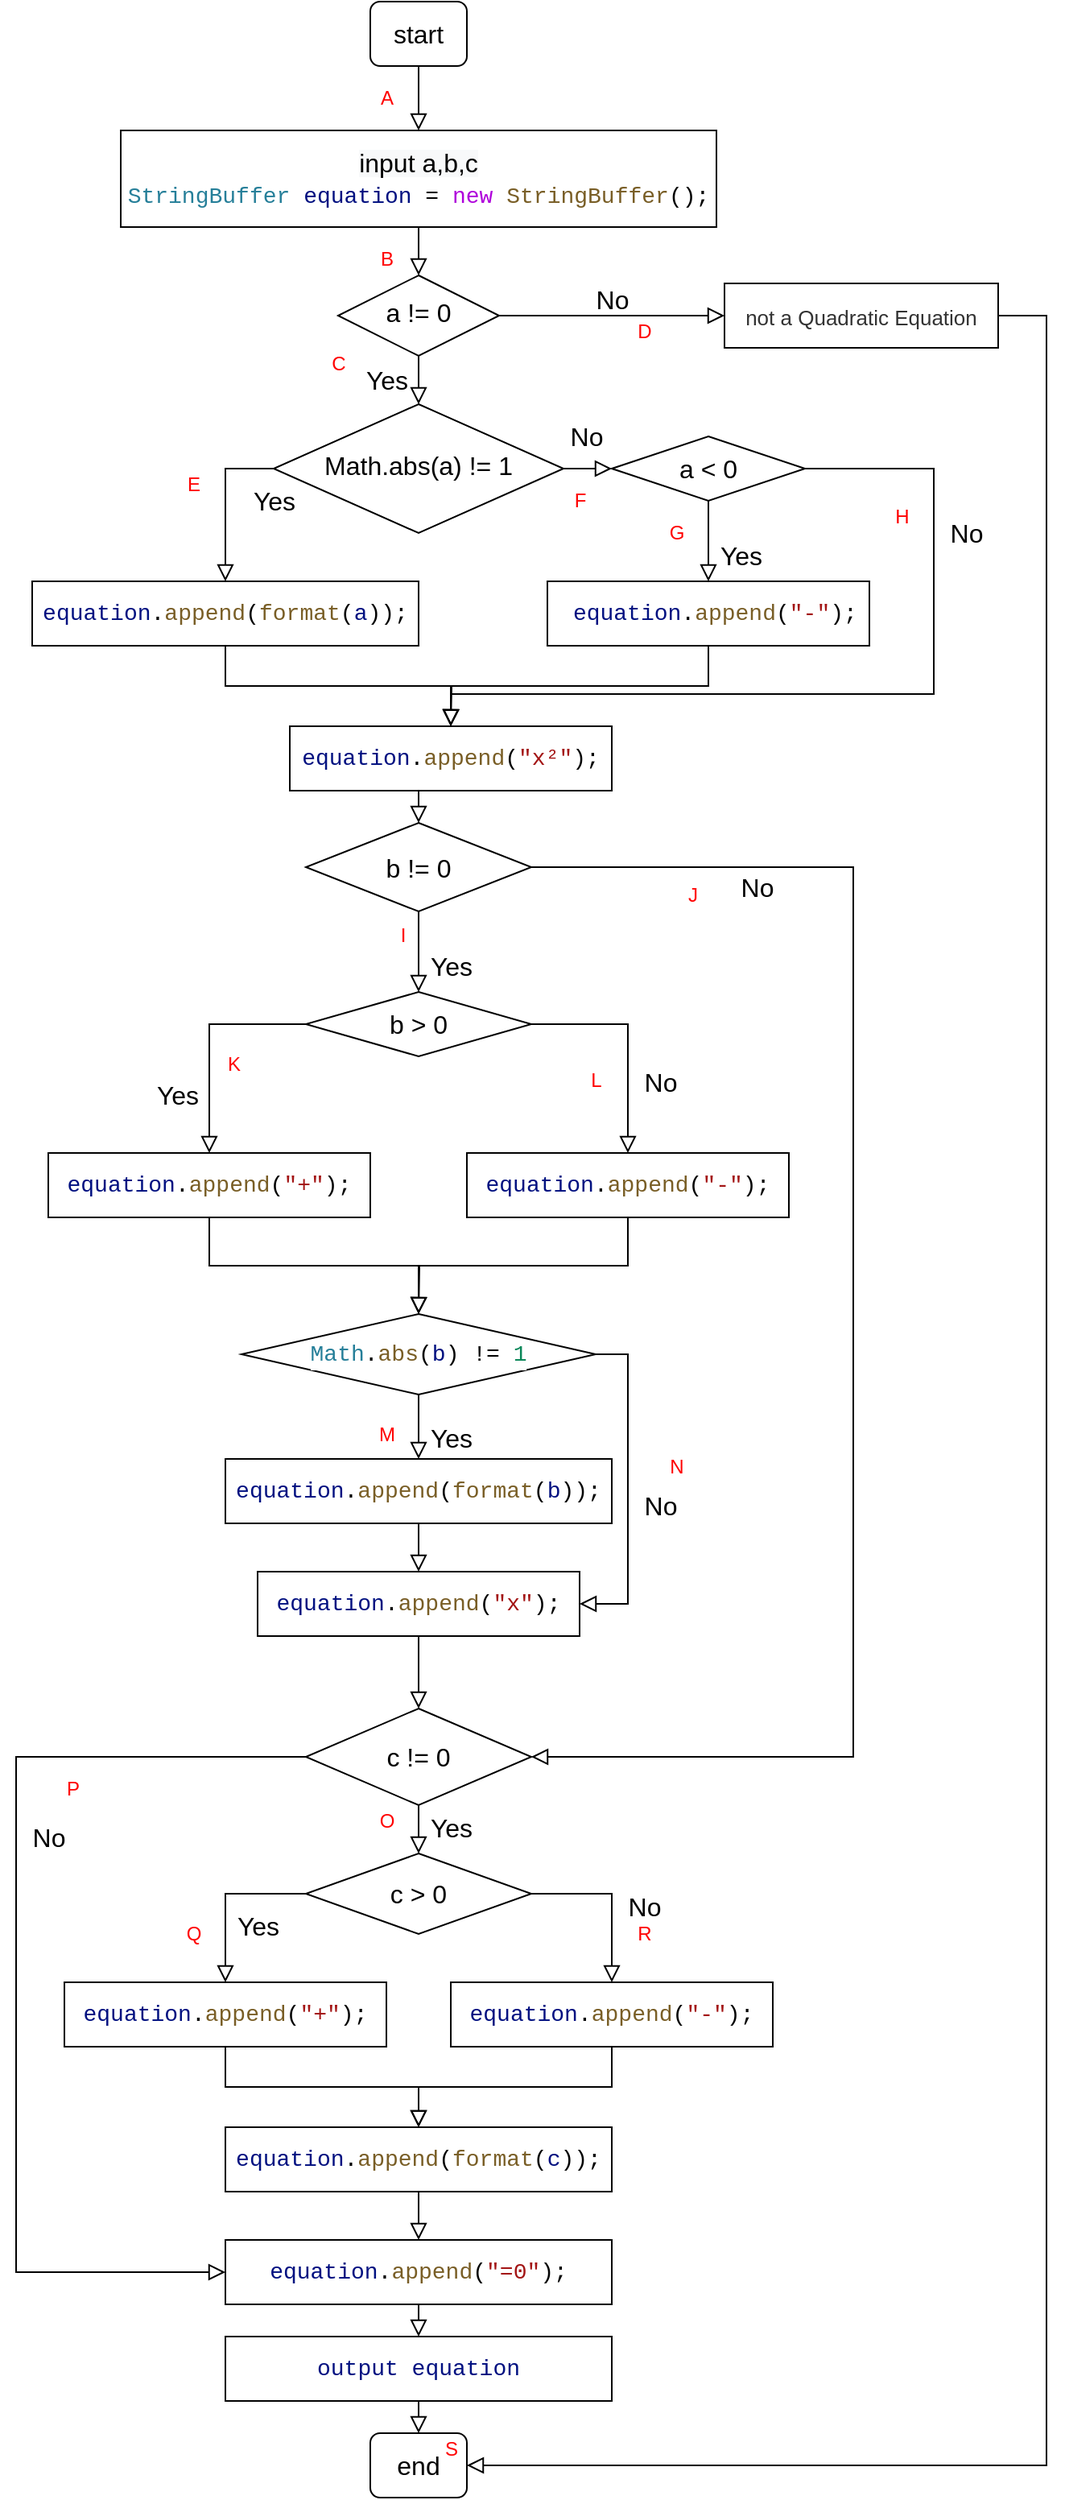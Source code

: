 <mxfile version="14.6.11" type="github">
  <diagram id="C5RBs43oDa-KdzZeNtuy" name="Page-1">
    <mxGraphModel dx="1460" dy="623" grid="1" gridSize="10" guides="1" tooltips="1" connect="1" arrows="1" fold="1" page="1" pageScale="1" pageWidth="827" pageHeight="1169" math="0" shadow="0">
      <root>
        <mxCell id="WIyWlLk6GJQsqaUBKTNV-0" />
        <mxCell id="WIyWlLk6GJQsqaUBKTNV-1" parent="WIyWlLk6GJQsqaUBKTNV-0" />
        <mxCell id="WIyWlLk6GJQsqaUBKTNV-3" value="start" style="rounded=1;whiteSpace=wrap;html=1;fontSize=16;glass=0;strokeWidth=1;shadow=0;" parent="WIyWlLk6GJQsqaUBKTNV-1" vertex="1">
          <mxGeometry x="340" y="120" width="60" height="40" as="geometry" />
        </mxCell>
        <mxCell id="WIyWlLk6GJQsqaUBKTNV-4" value="Yes" style="rounded=0;html=1;jettySize=auto;orthogonalLoop=1;fontSize=16;endArrow=block;endFill=0;endSize=8;strokeWidth=1;shadow=0;labelBackgroundColor=none;edgeStyle=orthogonalEdgeStyle;" parent="WIyWlLk6GJQsqaUBKTNV-1" source="WIyWlLk6GJQsqaUBKTNV-6" target="WIyWlLk6GJQsqaUBKTNV-10" edge="1">
          <mxGeometry y="20" relative="1" as="geometry">
            <mxPoint as="offset" />
          </mxGeometry>
        </mxCell>
        <mxCell id="WIyWlLk6GJQsqaUBKTNV-5" value="No" style="edgeStyle=orthogonalEdgeStyle;rounded=0;html=1;jettySize=auto;orthogonalLoop=1;fontSize=16;endArrow=block;endFill=0;endSize=8;strokeWidth=1;shadow=0;labelBackgroundColor=none;" parent="WIyWlLk6GJQsqaUBKTNV-1" source="WIyWlLk6GJQsqaUBKTNV-6" target="WIyWlLk6GJQsqaUBKTNV-7" edge="1">
          <mxGeometry y="10" relative="1" as="geometry">
            <mxPoint as="offset" />
          </mxGeometry>
        </mxCell>
        <mxCell id="WIyWlLk6GJQsqaUBKTNV-6" value="a != 0" style="rhombus;whiteSpace=wrap;html=1;shadow=0;fontFamily=Helvetica;fontSize=16;align=center;strokeWidth=1;spacing=6;spacingTop=-4;" parent="WIyWlLk6GJQsqaUBKTNV-1" vertex="1">
          <mxGeometry x="320" y="290" width="100" height="50" as="geometry" />
        </mxCell>
        <mxCell id="WIyWlLk6GJQsqaUBKTNV-7" value="&lt;span style=&quot;color: rgb(51 , 51 , 51) ; font-family: &amp;#34;arial&amp;#34; , sans-serif ; font-size: 13px ; background-color: rgb(255 , 255 , 255)&quot;&gt;not a Quadratic Equation&lt;/span&gt;" style="rounded=0;whiteSpace=wrap;html=1;fontSize=16;glass=0;strokeWidth=1;shadow=0;" parent="WIyWlLk6GJQsqaUBKTNV-1" vertex="1">
          <mxGeometry x="560" y="295" width="170" height="40" as="geometry" />
        </mxCell>
        <mxCell id="WIyWlLk6GJQsqaUBKTNV-8" value="No" style="rounded=0;html=1;jettySize=auto;orthogonalLoop=1;fontSize=16;endArrow=block;endFill=0;endSize=8;strokeWidth=1;shadow=0;labelBackgroundColor=none;edgeStyle=orthogonalEdgeStyle;" parent="WIyWlLk6GJQsqaUBKTNV-1" source="WIyWlLk6GJQsqaUBKTNV-10" target="vbxx1KznmS1wmp12UJdr-1" edge="1">
          <mxGeometry x="0.333" y="20" relative="1" as="geometry">
            <mxPoint as="offset" />
          </mxGeometry>
        </mxCell>
        <mxCell id="WIyWlLk6GJQsqaUBKTNV-9" value="Yes&lt;br&gt;" style="edgeStyle=orthogonalEdgeStyle;rounded=0;html=1;jettySize=auto;orthogonalLoop=1;fontSize=16;endArrow=block;endFill=0;endSize=8;strokeWidth=1;shadow=0;labelBackgroundColor=none;exitX=0;exitY=0.5;exitDx=0;exitDy=0;" parent="WIyWlLk6GJQsqaUBKTNV-1" source="WIyWlLk6GJQsqaUBKTNV-10" target="WIyWlLk6GJQsqaUBKTNV-12" edge="1">
          <mxGeometry y="30" relative="1" as="geometry">
            <mxPoint as="offset" />
          </mxGeometry>
        </mxCell>
        <mxCell id="WIyWlLk6GJQsqaUBKTNV-10" value="Math.abs(a) != 1" style="rhombus;whiteSpace=wrap;html=1;shadow=0;fontFamily=Helvetica;fontSize=16;align=center;strokeWidth=1;spacing=6;spacingTop=-4;" parent="WIyWlLk6GJQsqaUBKTNV-1" vertex="1">
          <mxGeometry x="280" y="370" width="180" height="80" as="geometry" />
        </mxCell>
        <mxCell id="WIyWlLk6GJQsqaUBKTNV-11" value="&lt;div style=&quot;background-color: rgb(255 , 255 , 255) ; font-family: &amp;#34;consolas&amp;#34; , &amp;#34;courier new&amp;#34; , monospace ; font-size: 14px ; line-height: 19px&quot;&gt;&amp;nbsp;&lt;span style=&quot;color: #001080&quot;&gt;equation&lt;/span&gt;.&lt;span style=&quot;color: #795e26&quot;&gt;append&lt;/span&gt;(&lt;span style=&quot;color: #a31515&quot;&gt;&quot;-&quot;&lt;/span&gt;);&lt;/div&gt;" style="rounded=0;whiteSpace=wrap;html=1;fontSize=16;glass=0;strokeWidth=1;shadow=0;" parent="WIyWlLk6GJQsqaUBKTNV-1" vertex="1">
          <mxGeometry x="450" y="480" width="200" height="40" as="geometry" />
        </mxCell>
        <mxCell id="WIyWlLk6GJQsqaUBKTNV-12" value="&lt;div style=&quot;background-color: rgb(255 , 255 , 255) ; font-family: &amp;#34;consolas&amp;#34; , &amp;#34;courier new&amp;#34; , monospace ; font-size: 14px ; line-height: 19px&quot;&gt;&lt;p&gt;&lt;span style=&quot;color: #001080&quot;&gt;equation&lt;/span&gt;.&lt;span style=&quot;color: #795e26&quot;&gt;append&lt;/span&gt;(&lt;span style=&quot;color: #795e26&quot;&gt;format&lt;/span&gt;(&lt;span style=&quot;color: #001080&quot;&gt;a&lt;/span&gt;));&lt;br&gt;&lt;/p&gt;&lt;/div&gt;" style="rounded=0;whiteSpace=wrap;html=1;fontSize=16;glass=0;strokeWidth=1;shadow=0;" parent="WIyWlLk6GJQsqaUBKTNV-1" vertex="1">
          <mxGeometry x="130" y="480" width="240" height="40" as="geometry" />
        </mxCell>
        <mxCell id="vbxx1KznmS1wmp12UJdr-1" value="a &amp;lt; 0" style="rhombus;whiteSpace=wrap;html=1;fontSize=16;" parent="WIyWlLk6GJQsqaUBKTNV-1" vertex="1">
          <mxGeometry x="490" y="390" width="120" height="40" as="geometry" />
        </mxCell>
        <mxCell id="vbxx1KznmS1wmp12UJdr-2" value="b != 0" style="rhombus;whiteSpace=wrap;html=1;fontSize=16;" parent="WIyWlLk6GJQsqaUBKTNV-1" vertex="1">
          <mxGeometry x="300" y="630" width="140" height="55" as="geometry" />
        </mxCell>
        <mxCell id="vbxx1KznmS1wmp12UJdr-6" value="&lt;div style=&quot;background-color: rgb(255 , 255 , 255) ; font-family: &amp;#34;consolas&amp;#34; , &amp;#34;courier new&amp;#34; , monospace ; font-size: 14px ; line-height: 19px&quot;&gt;&lt;span style=&quot;color: #001080&quot;&gt;equation&lt;/span&gt;.&lt;span style=&quot;color: #795e26&quot;&gt;append&lt;/span&gt;(&lt;span style=&quot;color: #a31515&quot;&gt;&quot;x²&quot;&lt;/span&gt;);&lt;/div&gt;" style="rounded=0;whiteSpace=wrap;html=1;fontSize=16;glass=0;strokeWidth=1;shadow=0;" parent="WIyWlLk6GJQsqaUBKTNV-1" vertex="1">
          <mxGeometry x="290" y="570" width="200" height="40" as="geometry" />
        </mxCell>
        <mxCell id="vbxx1KznmS1wmp12UJdr-13" value="b &amp;gt; 0" style="rhombus;whiteSpace=wrap;html=1;fontSize=16;" parent="WIyWlLk6GJQsqaUBKTNV-1" vertex="1">
          <mxGeometry x="300" y="735" width="140" height="40" as="geometry" />
        </mxCell>
        <mxCell id="vbxx1KznmS1wmp12UJdr-14" value="c&amp;nbsp;!= 0" style="rhombus;whiteSpace=wrap;html=1;fontSize=16;" parent="WIyWlLk6GJQsqaUBKTNV-1" vertex="1">
          <mxGeometry x="300" y="1180" width="140" height="60" as="geometry" />
        </mxCell>
        <mxCell id="vbxx1KznmS1wmp12UJdr-16" value="No" style="rounded=0;html=1;jettySize=auto;orthogonalLoop=1;fontSize=16;endArrow=block;endFill=0;endSize=8;strokeWidth=1;shadow=0;labelBackgroundColor=none;edgeStyle=orthogonalEdgeStyle;exitX=1;exitY=0.5;exitDx=0;exitDy=0;" parent="WIyWlLk6GJQsqaUBKTNV-1" source="vbxx1KznmS1wmp12UJdr-1" edge="1">
          <mxGeometry x="-0.556" y="20" relative="1" as="geometry">
            <mxPoint as="offset" />
            <mxPoint x="540" y="560" as="sourcePoint" />
            <mxPoint x="390" y="570" as="targetPoint" />
            <Array as="points">
              <mxPoint x="690" y="410" />
              <mxPoint x="690" y="550" />
              <mxPoint x="390" y="550" />
            </Array>
          </mxGeometry>
        </mxCell>
        <mxCell id="vbxx1KznmS1wmp12UJdr-17" value="Yes" style="rounded=0;html=1;jettySize=auto;orthogonalLoop=1;fontSize=16;endArrow=block;endFill=0;endSize=8;strokeWidth=1;shadow=0;labelBackgroundColor=none;edgeStyle=orthogonalEdgeStyle;exitX=0.5;exitY=1;exitDx=0;exitDy=0;entryX=0.5;entryY=0;entryDx=0;entryDy=0;" parent="WIyWlLk6GJQsqaUBKTNV-1" source="vbxx1KznmS1wmp12UJdr-1" target="WIyWlLk6GJQsqaUBKTNV-11" edge="1">
          <mxGeometry x="0.333" y="20" relative="1" as="geometry">
            <mxPoint as="offset" />
            <mxPoint x="560" y="590" as="sourcePoint" />
            <mxPoint x="640" y="510" as="targetPoint" />
          </mxGeometry>
        </mxCell>
        <mxCell id="vbxx1KznmS1wmp12UJdr-18" value="Yes" style="rounded=0;html=1;jettySize=auto;orthogonalLoop=1;fontSize=16;endArrow=block;endFill=0;endSize=8;strokeWidth=1;shadow=0;labelBackgroundColor=none;edgeStyle=orthogonalEdgeStyle;exitX=0.5;exitY=1;exitDx=0;exitDy=0;entryX=0.5;entryY=0;entryDx=0;entryDy=0;" parent="WIyWlLk6GJQsqaUBKTNV-1" source="vbxx1KznmS1wmp12UJdr-2" target="vbxx1KznmS1wmp12UJdr-13" edge="1">
          <mxGeometry x="0.333" y="20" relative="1" as="geometry">
            <mxPoint as="offset" />
            <mxPoint x="380" y="695" as="sourcePoint" />
            <mxPoint x="380" y="790" as="targetPoint" />
          </mxGeometry>
        </mxCell>
        <mxCell id="vbxx1KznmS1wmp12UJdr-19" value="No" style="rounded=0;html=1;jettySize=auto;orthogonalLoop=1;fontSize=16;endArrow=block;endFill=0;endSize=8;strokeWidth=1;shadow=0;labelBackgroundColor=none;edgeStyle=orthogonalEdgeStyle;exitX=1;exitY=0.5;exitDx=0;exitDy=0;entryX=1;entryY=0.5;entryDx=0;entryDy=0;" parent="WIyWlLk6GJQsqaUBKTNV-1" source="vbxx1KznmS1wmp12UJdr-2" target="vbxx1KznmS1wmp12UJdr-14" edge="1">
          <mxGeometry x="-0.706" y="-12" relative="1" as="geometry">
            <mxPoint as="offset" />
            <mxPoint x="890" y="600" as="sourcePoint" />
            <mxPoint x="890" y="695" as="targetPoint" />
            <Array as="points">
              <mxPoint x="640" y="658" />
              <mxPoint x="640" y="1210" />
            </Array>
          </mxGeometry>
        </mxCell>
        <mxCell id="vbxx1KznmS1wmp12UJdr-21" value="&lt;div style=&quot;background-color: rgb(255 , 255 , 255) ; font-family: &amp;#34;consolas&amp;#34; , &amp;#34;courier new&amp;#34; , monospace ; font-size: 14px ; line-height: 19px&quot;&gt;&lt;span style=&quot;color: #267f99&quot;&gt;Math&lt;/span&gt;.&lt;span style=&quot;color: #795e26&quot;&gt;abs&lt;/span&gt;(&lt;span style=&quot;color: #001080&quot;&gt;b&lt;/span&gt;)&amp;nbsp;!=&amp;nbsp;&lt;span style=&quot;color: #098658&quot;&gt;1&lt;/span&gt;&lt;/div&gt;" style="rhombus;whiteSpace=wrap;html=1;fontSize=16;" parent="WIyWlLk6GJQsqaUBKTNV-1" vertex="1">
          <mxGeometry x="260" y="935" width="220" height="50" as="geometry" />
        </mxCell>
        <mxCell id="vbxx1KznmS1wmp12UJdr-22" value="&lt;div style=&quot;background-color: rgb(255 , 255 , 255) ; font-family: &amp;#34;consolas&amp;#34; , &amp;#34;courier new&amp;#34; , monospace ; font-size: 14px ; line-height: 19px&quot;&gt;&lt;div style=&quot;font-family: &amp;#34;consolas&amp;#34; , &amp;#34;courier new&amp;#34; , monospace ; line-height: 19px&quot;&gt;&lt;span style=&quot;color: #001080&quot;&gt;equation&lt;/span&gt;.&lt;span style=&quot;color: #795e26&quot;&gt;append&lt;/span&gt;(&lt;span style=&quot;color: #a31515&quot;&gt;&quot;+&quot;&lt;/span&gt;);&lt;/div&gt;&lt;/div&gt;" style="rounded=0;whiteSpace=wrap;html=1;fontSize=16;glass=0;strokeWidth=1;shadow=0;" parent="WIyWlLk6GJQsqaUBKTNV-1" vertex="1">
          <mxGeometry x="140" y="835" width="200" height="40" as="geometry" />
        </mxCell>
        <mxCell id="vbxx1KznmS1wmp12UJdr-23" value="Yes" style="rounded=0;html=1;jettySize=auto;orthogonalLoop=1;fontSize=16;endArrow=block;endFill=0;endSize=8;strokeWidth=1;shadow=0;labelBackgroundColor=none;edgeStyle=orthogonalEdgeStyle;exitX=0;exitY=0.5;exitDx=0;exitDy=0;entryX=0.5;entryY=0;entryDx=0;entryDy=0;" parent="WIyWlLk6GJQsqaUBKTNV-1" source="vbxx1KznmS1wmp12UJdr-13" target="vbxx1KznmS1wmp12UJdr-22" edge="1">
          <mxGeometry x="0.5" y="-20" relative="1" as="geometry">
            <mxPoint y="-1" as="offset" />
            <mxPoint x="490" y="705" as="sourcePoint" />
            <mxPoint x="290" y="795" as="targetPoint" />
          </mxGeometry>
        </mxCell>
        <mxCell id="vbxx1KznmS1wmp12UJdr-26" value="&lt;div style=&quot;background-color: rgb(255 , 255 , 255) ; font-family: &amp;#34;consolas&amp;#34; , &amp;#34;courier new&amp;#34; , monospace ; font-size: 14px ; line-height: 19px&quot;&gt;&lt;div style=&quot;font-family: &amp;#34;consolas&amp;#34; , &amp;#34;courier new&amp;#34; , monospace ; line-height: 19px&quot;&gt;&lt;div style=&quot;font-family: &amp;#34;consolas&amp;#34; , &amp;#34;courier new&amp;#34; , monospace ; line-height: 19px&quot;&gt;&lt;span style=&quot;color: #001080&quot;&gt;equation&lt;/span&gt;.&lt;span style=&quot;color: #795e26&quot;&gt;append&lt;/span&gt;(&lt;span style=&quot;color: #795e26&quot;&gt;format&lt;/span&gt;(&lt;span style=&quot;color: #001080&quot;&gt;b&lt;/span&gt;));&lt;/div&gt;&lt;/div&gt;&lt;/div&gt;" style="rounded=0;whiteSpace=wrap;html=1;fontSize=16;glass=0;strokeWidth=1;shadow=0;" parent="WIyWlLk6GJQsqaUBKTNV-1" vertex="1">
          <mxGeometry x="250" y="1025" width="240" height="40" as="geometry" />
        </mxCell>
        <mxCell id="vbxx1KznmS1wmp12UJdr-27" value="No" style="rounded=0;html=1;jettySize=auto;orthogonalLoop=1;fontSize=16;endArrow=block;endFill=0;endSize=8;strokeWidth=1;shadow=0;labelBackgroundColor=none;edgeStyle=orthogonalEdgeStyle;exitX=1;exitY=0.5;exitDx=0;exitDy=0;entryX=0.5;entryY=0;entryDx=0;entryDy=0;" parent="WIyWlLk6GJQsqaUBKTNV-1" source="vbxx1KznmS1wmp12UJdr-13" target="vbxx1KznmS1wmp12UJdr-29" edge="1">
          <mxGeometry x="0.357" y="20" relative="1" as="geometry">
            <mxPoint y="1" as="offset" />
            <mxPoint x="290" y="835" as="sourcePoint" />
            <mxPoint x="540" y="815" as="targetPoint" />
          </mxGeometry>
        </mxCell>
        <mxCell id="vbxx1KznmS1wmp12UJdr-29" value="&lt;div style=&quot;background-color: rgb(255 , 255 , 255) ; font-family: &amp;#34;consolas&amp;#34; , &amp;#34;courier new&amp;#34; , monospace ; font-size: 14px ; line-height: 19px&quot;&gt;&lt;div style=&quot;font-family: &amp;#34;consolas&amp;#34; , &amp;#34;courier new&amp;#34; , monospace ; line-height: 19px&quot;&gt;&lt;span style=&quot;color: #001080&quot;&gt;equation&lt;/span&gt;.&lt;span style=&quot;color: #795e26&quot;&gt;append&lt;/span&gt;(&lt;span style=&quot;color: #a31515&quot;&gt;&quot;-&quot;&lt;/span&gt;);&lt;/div&gt;&lt;/div&gt;" style="rounded=0;whiteSpace=wrap;html=1;fontSize=16;glass=0;strokeWidth=1;shadow=0;" parent="WIyWlLk6GJQsqaUBKTNV-1" vertex="1">
          <mxGeometry x="400" y="835" width="200" height="40" as="geometry" />
        </mxCell>
        <mxCell id="vbxx1KznmS1wmp12UJdr-30" value="c &amp;gt; 0" style="rhombus;whiteSpace=wrap;html=1;fontSize=16;" parent="WIyWlLk6GJQsqaUBKTNV-1" vertex="1">
          <mxGeometry x="300" y="1270" width="140" height="50" as="geometry" />
        </mxCell>
        <mxCell id="vbxx1KznmS1wmp12UJdr-41" value="" style="rounded=0;html=1;jettySize=auto;orthogonalLoop=1;fontSize=16;endArrow=block;endFill=0;endSize=8;strokeWidth=1;shadow=0;labelBackgroundColor=none;edgeStyle=orthogonalEdgeStyle;exitX=0.5;exitY=1;exitDx=0;exitDy=0;entryX=0.5;entryY=0;entryDx=0;entryDy=0;" parent="WIyWlLk6GJQsqaUBKTNV-1" source="WIyWlLk6GJQsqaUBKTNV-3" target="vbxx1KznmS1wmp12UJdr-71" edge="1">
          <mxGeometry y="20" relative="1" as="geometry">
            <mxPoint as="offset" />
            <mxPoint x="380" y="180" as="sourcePoint" />
            <mxPoint x="370.0" y="140.0" as="targetPoint" />
          </mxGeometry>
        </mxCell>
        <mxCell id="vbxx1KznmS1wmp12UJdr-43" value="" style="rounded=0;html=1;jettySize=auto;orthogonalLoop=1;fontSize=16;endArrow=block;endFill=0;endSize=8;strokeWidth=1;shadow=0;labelBackgroundColor=none;edgeStyle=orthogonalEdgeStyle;entryX=0.5;entryY=0;entryDx=0;entryDy=0;exitX=0.5;exitY=1;exitDx=0;exitDy=0;" parent="WIyWlLk6GJQsqaUBKTNV-1" source="vbxx1KznmS1wmp12UJdr-6" target="vbxx1KznmS1wmp12UJdr-2" edge="1">
          <mxGeometry y="20" relative="1" as="geometry">
            <mxPoint as="offset" />
            <mxPoint x="710" y="570" as="sourcePoint" />
            <mxPoint x="660" y="600" as="targetPoint" />
          </mxGeometry>
        </mxCell>
        <mxCell id="vbxx1KznmS1wmp12UJdr-44" value="" style="rounded=0;html=1;jettySize=auto;orthogonalLoop=1;fontSize=16;endArrow=block;endFill=0;endSize=8;strokeWidth=1;shadow=0;labelBackgroundColor=none;edgeStyle=orthogonalEdgeStyle;exitX=0.5;exitY=1;exitDx=0;exitDy=0;" parent="WIyWlLk6GJQsqaUBKTNV-1" source="WIyWlLk6GJQsqaUBKTNV-11" target="vbxx1KznmS1wmp12UJdr-6" edge="1">
          <mxGeometry y="20" relative="1" as="geometry">
            <mxPoint as="offset" />
            <mxPoint x="730" y="460" as="sourcePoint" />
            <mxPoint x="730" y="675" as="targetPoint" />
          </mxGeometry>
        </mxCell>
        <mxCell id="vbxx1KznmS1wmp12UJdr-45" value="" style="rounded=0;html=1;jettySize=auto;orthogonalLoop=1;fontSize=16;endArrow=block;endFill=0;endSize=8;strokeWidth=1;shadow=0;labelBackgroundColor=none;edgeStyle=orthogonalEdgeStyle;exitX=0.5;exitY=1;exitDx=0;exitDy=0;" parent="WIyWlLk6GJQsqaUBKTNV-1" source="WIyWlLk6GJQsqaUBKTNV-12" edge="1">
          <mxGeometry y="20" relative="1" as="geometry">
            <mxPoint as="offset" />
            <mxPoint x="740" y="470" as="sourcePoint" />
            <mxPoint x="390" y="570" as="targetPoint" />
          </mxGeometry>
        </mxCell>
        <mxCell id="vbxx1KznmS1wmp12UJdr-46" value="" style="rounded=0;html=1;jettySize=auto;orthogonalLoop=1;fontSize=16;endArrow=block;endFill=0;endSize=8;strokeWidth=1;shadow=0;labelBackgroundColor=none;edgeStyle=orthogonalEdgeStyle;entryX=0.5;entryY=0;entryDx=0;entryDy=0;exitX=0.5;exitY=1;exitDx=0;exitDy=0;" parent="WIyWlLk6GJQsqaUBKTNV-1" source="vbxx1KznmS1wmp12UJdr-22" target="vbxx1KznmS1wmp12UJdr-21" edge="1">
          <mxGeometry y="20" relative="1" as="geometry">
            <mxPoint as="offset" />
            <mxPoint x="380" y="765" as="sourcePoint" />
            <mxPoint x="510" y="670" as="targetPoint" />
          </mxGeometry>
        </mxCell>
        <mxCell id="vbxx1KznmS1wmp12UJdr-47" value="" style="rounded=0;html=1;jettySize=auto;orthogonalLoop=1;fontSize=16;endArrow=block;endFill=0;endSize=8;strokeWidth=1;shadow=0;labelBackgroundColor=none;edgeStyle=orthogonalEdgeStyle;exitX=0.5;exitY=1;exitDx=0;exitDy=0;" parent="WIyWlLk6GJQsqaUBKTNV-1" source="vbxx1KznmS1wmp12UJdr-29" edge="1">
          <mxGeometry y="20" relative="1" as="geometry">
            <mxPoint as="offset" />
            <mxPoint x="250" y="885" as="sourcePoint" />
            <mxPoint x="370" y="935" as="targetPoint" />
          </mxGeometry>
        </mxCell>
        <mxCell id="vbxx1KznmS1wmp12UJdr-49" value="Yes" style="rounded=0;html=1;jettySize=auto;orthogonalLoop=1;fontSize=16;endArrow=block;endFill=0;endSize=8;strokeWidth=1;shadow=0;labelBackgroundColor=none;edgeStyle=orthogonalEdgeStyle;exitX=0.5;exitY=1;exitDx=0;exitDy=0;" parent="WIyWlLk6GJQsqaUBKTNV-1" source="vbxx1KznmS1wmp12UJdr-21" target="vbxx1KznmS1wmp12UJdr-26" edge="1">
          <mxGeometry x="0.333" y="20" relative="1" as="geometry">
            <mxPoint as="offset" />
            <mxPoint x="380" y="695" as="sourcePoint" />
            <mxPoint x="380" y="745" as="targetPoint" />
          </mxGeometry>
        </mxCell>
        <mxCell id="vbxx1KznmS1wmp12UJdr-50" value="&lt;div style=&quot;background-color: rgb(255 , 255 , 255) ; font-family: &amp;#34;consolas&amp;#34; , &amp;#34;courier new&amp;#34; , monospace ; font-size: 14px ; line-height: 19px&quot;&gt;&lt;span style=&quot;color: #001080&quot;&gt;equation&lt;/span&gt;.&lt;span style=&quot;color: #795e26&quot;&gt;append&lt;/span&gt;(&lt;span style=&quot;color: #a31515&quot;&gt;&quot;x&quot;&lt;/span&gt;);&lt;/div&gt;" style="rounded=0;whiteSpace=wrap;html=1;fontSize=16;glass=0;strokeWidth=1;shadow=0;" parent="WIyWlLk6GJQsqaUBKTNV-1" vertex="1">
          <mxGeometry x="270" y="1095" width="200" height="40" as="geometry" />
        </mxCell>
        <mxCell id="vbxx1KznmS1wmp12UJdr-51" value="" style="rounded=0;html=1;jettySize=auto;orthogonalLoop=1;fontSize=16;endArrow=block;endFill=0;endSize=8;strokeWidth=1;shadow=0;labelBackgroundColor=none;edgeStyle=orthogonalEdgeStyle;exitX=0.5;exitY=1;exitDx=0;exitDy=0;entryX=0.5;entryY=0;entryDx=0;entryDy=0;" parent="WIyWlLk6GJQsqaUBKTNV-1" source="vbxx1KznmS1wmp12UJdr-26" target="vbxx1KznmS1wmp12UJdr-50" edge="1">
          <mxGeometry y="20" relative="1" as="geometry">
            <mxPoint as="offset" />
            <mxPoint x="510" y="885" as="sourcePoint" />
            <mxPoint x="380" y="945" as="targetPoint" />
          </mxGeometry>
        </mxCell>
        <mxCell id="vbxx1KznmS1wmp12UJdr-52" value="No" style="rounded=0;html=1;jettySize=auto;orthogonalLoop=1;fontSize=16;endArrow=block;endFill=0;endSize=8;strokeWidth=1;shadow=0;labelBackgroundColor=none;edgeStyle=orthogonalEdgeStyle;exitX=1;exitY=0.5;exitDx=0;exitDy=0;entryX=1;entryY=0.5;entryDx=0;entryDy=0;" parent="WIyWlLk6GJQsqaUBKTNV-1" source="vbxx1KznmS1wmp12UJdr-21" target="vbxx1KznmS1wmp12UJdr-50" edge="1">
          <mxGeometry x="0.122" y="20" relative="1" as="geometry">
            <mxPoint y="-1" as="offset" />
            <mxPoint x="380" y="785" as="sourcePoint" />
            <mxPoint x="510" y="845" as="targetPoint" />
          </mxGeometry>
        </mxCell>
        <mxCell id="vbxx1KznmS1wmp12UJdr-56" value="" style="rounded=0;html=1;jettySize=auto;orthogonalLoop=1;fontSize=16;endArrow=block;endFill=0;endSize=8;strokeWidth=1;shadow=0;labelBackgroundColor=none;edgeStyle=orthogonalEdgeStyle;exitX=0.5;exitY=1;exitDx=0;exitDy=0;entryX=0.5;entryY=0;entryDx=0;entryDy=0;" parent="WIyWlLk6GJQsqaUBKTNV-1" source="vbxx1KznmS1wmp12UJdr-50" target="vbxx1KznmS1wmp12UJdr-14" edge="1">
          <mxGeometry y="20" relative="1" as="geometry">
            <mxPoint as="offset" />
            <mxPoint x="380" y="1075" as="sourcePoint" />
            <mxPoint x="380" y="1105" as="targetPoint" />
          </mxGeometry>
        </mxCell>
        <mxCell id="vbxx1KznmS1wmp12UJdr-58" value="&lt;div style=&quot;background-color: rgb(255 , 255 , 255) ; font-family: &amp;#34;consolas&amp;#34; , &amp;#34;courier new&amp;#34; , monospace ; font-size: 14px ; line-height: 19px&quot;&gt;&lt;div style=&quot;font-family: &amp;#34;consolas&amp;#34; , &amp;#34;courier new&amp;#34; , monospace ; line-height: 19px&quot;&gt;&lt;span style=&quot;color: #001080&quot;&gt;equation&lt;/span&gt;.&lt;span style=&quot;color: #795e26&quot;&gt;append&lt;/span&gt;(&lt;span style=&quot;color: #a31515&quot;&gt;&quot;+&quot;&lt;/span&gt;);&lt;/div&gt;&lt;/div&gt;" style="rounded=0;whiteSpace=wrap;html=1;fontSize=16;glass=0;strokeWidth=1;shadow=0;" parent="WIyWlLk6GJQsqaUBKTNV-1" vertex="1">
          <mxGeometry x="150" y="1350" width="200" height="40" as="geometry" />
        </mxCell>
        <mxCell id="vbxx1KznmS1wmp12UJdr-60" value="&lt;div style=&quot;background-color: rgb(255 , 255 , 255) ; font-family: &amp;#34;consolas&amp;#34; , &amp;#34;courier new&amp;#34; , monospace ; font-size: 14px ; line-height: 19px&quot;&gt;&lt;div style=&quot;font-family: &amp;#34;consolas&amp;#34; , &amp;#34;courier new&amp;#34; , monospace ; line-height: 19px&quot;&gt;&lt;div style=&quot;font-family: &amp;#34;consolas&amp;#34; , &amp;#34;courier new&amp;#34; , monospace ; line-height: 19px&quot;&gt;&lt;span style=&quot;color: #001080&quot;&gt;equation&lt;/span&gt;.&lt;span style=&quot;color: #795e26&quot;&gt;append&lt;/span&gt;(&lt;span style=&quot;color: #795e26&quot;&gt;format&lt;/span&gt;(&lt;font color=&quot;#001080&quot;&gt;c&lt;/font&gt;));&lt;/div&gt;&lt;/div&gt;&lt;/div&gt;" style="rounded=0;whiteSpace=wrap;html=1;fontSize=16;glass=0;strokeWidth=1;shadow=0;" parent="WIyWlLk6GJQsqaUBKTNV-1" vertex="1">
          <mxGeometry x="250" y="1440" width="240" height="40" as="geometry" />
        </mxCell>
        <mxCell id="vbxx1KznmS1wmp12UJdr-63" value="" style="rounded=0;html=1;jettySize=auto;orthogonalLoop=1;fontSize=16;endArrow=block;endFill=0;endSize=8;strokeWidth=1;shadow=0;labelBackgroundColor=none;edgeStyle=orthogonalEdgeStyle;exitX=0.5;exitY=1;exitDx=0;exitDy=0;entryX=0.5;entryY=0;entryDx=0;entryDy=0;" parent="WIyWlLk6GJQsqaUBKTNV-1" source="vbxx1KznmS1wmp12UJdr-58" target="vbxx1KznmS1wmp12UJdr-60" edge="1">
          <mxGeometry y="20" relative="1" as="geometry">
            <mxPoint as="offset" />
            <mxPoint x="380" y="1330" as="sourcePoint" />
            <mxPoint x="380" y="1360" as="targetPoint" />
          </mxGeometry>
        </mxCell>
        <mxCell id="vbxx1KznmS1wmp12UJdr-64" value="Yes" style="rounded=0;html=1;jettySize=auto;orthogonalLoop=1;fontSize=16;endArrow=block;endFill=0;endSize=8;strokeWidth=1;shadow=0;labelBackgroundColor=none;edgeStyle=orthogonalEdgeStyle;exitX=0.5;exitY=1;exitDx=0;exitDy=0;" parent="WIyWlLk6GJQsqaUBKTNV-1" source="vbxx1KznmS1wmp12UJdr-14" target="vbxx1KznmS1wmp12UJdr-30" edge="1">
          <mxGeometry x="0.333" y="20" relative="1" as="geometry">
            <mxPoint as="offset" />
            <mxPoint x="499.5" y="1270" as="sourcePoint" />
            <mxPoint x="499.5" y="1310" as="targetPoint" />
          </mxGeometry>
        </mxCell>
        <mxCell id="vbxx1KznmS1wmp12UJdr-66" value="No" style="rounded=0;html=1;jettySize=auto;orthogonalLoop=1;fontSize=16;endArrow=block;endFill=0;endSize=8;strokeWidth=1;shadow=0;labelBackgroundColor=none;edgeStyle=orthogonalEdgeStyle;exitX=1;exitY=0.5;exitDx=0;exitDy=0;entryX=0.5;entryY=0;entryDx=0;entryDy=0;" parent="WIyWlLk6GJQsqaUBKTNV-1" source="vbxx1KznmS1wmp12UJdr-30" target="vbxx1KznmS1wmp12UJdr-80" edge="1">
          <mxGeometry x="0.122" y="20" relative="1" as="geometry">
            <mxPoint y="-1" as="offset" />
            <mxPoint x="510" y="1290" as="sourcePoint" />
            <mxPoint x="550" y="1310" as="targetPoint" />
          </mxGeometry>
        </mxCell>
        <mxCell id="vbxx1KznmS1wmp12UJdr-67" value="No" style="rounded=0;html=1;jettySize=auto;orthogonalLoop=1;fontSize=16;endArrow=block;endFill=0;endSize=8;strokeWidth=1;shadow=0;labelBackgroundColor=none;edgeStyle=orthogonalEdgeStyle;exitX=0;exitY=0.5;exitDx=0;exitDy=0;entryX=0;entryY=0.5;entryDx=0;entryDy=0;" parent="WIyWlLk6GJQsqaUBKTNV-1" source="vbxx1KznmS1wmp12UJdr-14" target="vbxx1KznmS1wmp12UJdr-68" edge="1">
          <mxGeometry x="-0.27" y="20" relative="1" as="geometry">
            <mxPoint as="offset" />
            <mxPoint x="500" y="980" as="sourcePoint" />
            <mxPoint x="230" y="1420" as="targetPoint" />
            <Array as="points">
              <mxPoint x="120" y="1210" />
              <mxPoint x="120" y="1530" />
            </Array>
          </mxGeometry>
        </mxCell>
        <mxCell id="vbxx1KznmS1wmp12UJdr-68" value="&lt;div style=&quot;background-color: rgb(255 , 255 , 255) ; font-family: &amp;#34;consolas&amp;#34; , &amp;#34;courier new&amp;#34; , monospace ; font-size: 14px ; line-height: 19px&quot;&gt;&lt;div style=&quot;font-family: &amp;#34;consolas&amp;#34; , &amp;#34;courier new&amp;#34; , monospace ; line-height: 19px&quot;&gt;&lt;div style=&quot;font-family: &amp;#34;consolas&amp;#34; , &amp;#34;courier new&amp;#34; , monospace ; line-height: 19px&quot;&gt;&lt;div style=&quot;font-family: &amp;#34;consolas&amp;#34; , &amp;#34;courier new&amp;#34; , monospace ; line-height: 19px&quot;&gt;&lt;span style=&quot;color: #001080&quot;&gt;equation&lt;/span&gt;.&lt;span style=&quot;color: #795e26&quot;&gt;append&lt;/span&gt;(&lt;span style=&quot;color: #a31515&quot;&gt;&quot;=0&quot;&lt;/span&gt;);&lt;/div&gt;&lt;/div&gt;&lt;/div&gt;&lt;/div&gt;" style="rounded=0;whiteSpace=wrap;html=1;fontSize=16;glass=0;strokeWidth=1;shadow=0;" parent="WIyWlLk6GJQsqaUBKTNV-1" vertex="1">
          <mxGeometry x="250" y="1510" width="240" height="40" as="geometry" />
        </mxCell>
        <mxCell id="vbxx1KznmS1wmp12UJdr-69" value="" style="rounded=0;html=1;jettySize=auto;orthogonalLoop=1;fontSize=16;endArrow=block;endFill=0;endSize=8;strokeWidth=1;shadow=0;labelBackgroundColor=none;edgeStyle=orthogonalEdgeStyle;exitX=0.5;exitY=1;exitDx=0;exitDy=0;" parent="WIyWlLk6GJQsqaUBKTNV-1" source="vbxx1KznmS1wmp12UJdr-60" target="vbxx1KznmS1wmp12UJdr-68" edge="1">
          <mxGeometry y="20" relative="1" as="geometry">
            <mxPoint as="offset" />
            <mxPoint x="380" y="1400" as="sourcePoint" />
            <mxPoint x="380" y="1430" as="targetPoint" />
          </mxGeometry>
        </mxCell>
        <mxCell id="vbxx1KznmS1wmp12UJdr-70" value="&lt;div style=&quot;background-color: rgb(255 , 255 , 255) ; font-family: &amp;#34;consolas&amp;#34; , &amp;#34;courier new&amp;#34; , monospace ; font-size: 14px ; line-height: 19px&quot;&gt;&lt;div style=&quot;font-family: &amp;#34;consolas&amp;#34; , &amp;#34;courier new&amp;#34; , monospace ; line-height: 19px&quot;&gt;&lt;div style=&quot;font-family: &amp;#34;consolas&amp;#34; , &amp;#34;courier new&amp;#34; , monospace ; line-height: 19px&quot;&gt;&lt;div style=&quot;font-family: &amp;#34;consolas&amp;#34; , &amp;#34;courier new&amp;#34; , monospace ; line-height: 19px&quot;&gt;&lt;font color=&quot;#001080&quot;&gt;output equation&lt;/font&gt;&lt;/div&gt;&lt;/div&gt;&lt;/div&gt;&lt;/div&gt;" style="rounded=0;whiteSpace=wrap;html=1;fontSize=16;glass=0;strokeWidth=1;shadow=0;" parent="WIyWlLk6GJQsqaUBKTNV-1" vertex="1">
          <mxGeometry x="250" y="1570" width="240" height="40" as="geometry" />
        </mxCell>
        <mxCell id="vbxx1KznmS1wmp12UJdr-71" value="&lt;div style=&quot;background-color: rgb(255 , 255 , 255) ; font-family: &amp;#34;consolas&amp;#34; , &amp;#34;courier new&amp;#34; , monospace ; font-size: 14px ; line-height: 19px&quot;&gt;&lt;span style=&quot;font-family: &amp;#34;helvetica&amp;#34; ; font-size: 16px ; background-color: rgb(248 , 249 , 250)&quot;&gt;input a,b,c&lt;/span&gt;&lt;span style=&quot;color: #267f99&quot;&gt;&lt;br&gt;&lt;/span&gt;&lt;/div&gt;&lt;div style=&quot;background-color: rgb(255 , 255 , 255) ; font-family: &amp;#34;consolas&amp;#34; , &amp;#34;courier new&amp;#34; , monospace ; font-size: 14px ; line-height: 19px&quot;&gt;&lt;span style=&quot;color: #267f99&quot;&gt;StringBuffer&lt;/span&gt;&amp;nbsp;&lt;span style=&quot;color: #001080&quot;&gt;equation&lt;/span&gt;&amp;nbsp;=&amp;nbsp;&lt;span style=&quot;color: #af00db&quot;&gt;new&lt;/span&gt;&amp;nbsp;&lt;span style=&quot;color: #795e26&quot;&gt;StringBuffer&lt;/span&gt;();&lt;/div&gt;" style="rounded=0;whiteSpace=wrap;html=1;fontSize=16;glass=0;strokeWidth=1;shadow=0;" parent="WIyWlLk6GJQsqaUBKTNV-1" vertex="1">
          <mxGeometry x="185" y="200" width="370" height="60" as="geometry" />
        </mxCell>
        <mxCell id="vbxx1KznmS1wmp12UJdr-74" value="" style="rounded=0;html=1;jettySize=auto;orthogonalLoop=1;fontSize=16;endArrow=block;endFill=0;endSize=8;strokeWidth=1;shadow=0;labelBackgroundColor=none;edgeStyle=orthogonalEdgeStyle;entryX=0.5;entryY=0;entryDx=0;entryDy=0;exitX=0.5;exitY=1;exitDx=0;exitDy=0;" parent="WIyWlLk6GJQsqaUBKTNV-1" source="vbxx1KznmS1wmp12UJdr-71" target="WIyWlLk6GJQsqaUBKTNV-6" edge="1">
          <mxGeometry y="20" relative="1" as="geometry">
            <mxPoint as="offset" />
            <mxPoint x="380" y="190" as="sourcePoint" />
            <mxPoint x="380" y="230" as="targetPoint" />
          </mxGeometry>
        </mxCell>
        <mxCell id="vbxx1KznmS1wmp12UJdr-75" value="end" style="rounded=1;whiteSpace=wrap;html=1;fontSize=16;glass=0;strokeWidth=1;shadow=0;" parent="WIyWlLk6GJQsqaUBKTNV-1" vertex="1">
          <mxGeometry x="340" y="1630" width="60" height="40" as="geometry" />
        </mxCell>
        <mxCell id="vbxx1KznmS1wmp12UJdr-77" value="" style="rounded=0;html=1;jettySize=auto;orthogonalLoop=1;fontSize=16;endArrow=block;endFill=0;endSize=8;strokeWidth=1;shadow=0;labelBackgroundColor=none;edgeStyle=orthogonalEdgeStyle;exitX=0.5;exitY=1;exitDx=0;exitDy=0;entryX=0.5;entryY=0;entryDx=0;entryDy=0;" parent="WIyWlLk6GJQsqaUBKTNV-1" source="vbxx1KznmS1wmp12UJdr-68" target="vbxx1KznmS1wmp12UJdr-70" edge="1">
          <mxGeometry y="20" relative="1" as="geometry">
            <mxPoint as="offset" />
            <mxPoint x="380" y="1470" as="sourcePoint" />
            <mxPoint x="380" y="1500" as="targetPoint" />
          </mxGeometry>
        </mxCell>
        <mxCell id="vbxx1KznmS1wmp12UJdr-78" value="" style="rounded=0;html=1;jettySize=auto;orthogonalLoop=1;fontSize=16;endArrow=block;endFill=0;endSize=8;strokeWidth=1;shadow=0;labelBackgroundColor=none;edgeStyle=orthogonalEdgeStyle;exitX=0.5;exitY=1;exitDx=0;exitDy=0;entryX=0.5;entryY=0;entryDx=0;entryDy=0;" parent="WIyWlLk6GJQsqaUBKTNV-1" source="vbxx1KznmS1wmp12UJdr-70" target="vbxx1KznmS1wmp12UJdr-75" edge="1">
          <mxGeometry y="20" relative="1" as="geometry">
            <mxPoint as="offset" />
            <mxPoint x="390" y="1480" as="sourcePoint" />
            <mxPoint x="390" y="1510" as="targetPoint" />
          </mxGeometry>
        </mxCell>
        <mxCell id="vbxx1KznmS1wmp12UJdr-79" value="" style="rounded=0;html=1;jettySize=auto;orthogonalLoop=1;fontSize=16;endArrow=block;endFill=0;endSize=8;strokeWidth=1;shadow=0;labelBackgroundColor=none;edgeStyle=orthogonalEdgeStyle;exitX=1;exitY=0.5;exitDx=0;exitDy=0;" parent="WIyWlLk6GJQsqaUBKTNV-1" source="WIyWlLk6GJQsqaUBKTNV-7" edge="1">
          <mxGeometry y="20" relative="1" as="geometry">
            <mxPoint as="offset" />
            <mxPoint x="380" y="190" as="sourcePoint" />
            <mxPoint x="400" y="1650" as="targetPoint" />
            <Array as="points">
              <mxPoint x="760" y="315" />
              <mxPoint x="760" y="1650" />
            </Array>
          </mxGeometry>
        </mxCell>
        <mxCell id="vbxx1KznmS1wmp12UJdr-80" value="&lt;div style=&quot;background-color: rgb(255 , 255 , 255) ; font-family: &amp;#34;consolas&amp;#34; , &amp;#34;courier new&amp;#34; , monospace ; font-size: 14px ; line-height: 19px&quot;&gt;&lt;div style=&quot;font-family: &amp;#34;consolas&amp;#34; , &amp;#34;courier new&amp;#34; , monospace ; line-height: 19px&quot;&gt;&lt;span style=&quot;color: #001080&quot;&gt;equation&lt;/span&gt;.&lt;span style=&quot;color: #795e26&quot;&gt;append&lt;/span&gt;(&lt;span style=&quot;color: #a31515&quot;&gt;&quot;-&quot;&lt;/span&gt;);&lt;/div&gt;&lt;/div&gt;" style="rounded=0;whiteSpace=wrap;html=1;fontSize=16;glass=0;strokeWidth=1;shadow=0;" parent="WIyWlLk6GJQsqaUBKTNV-1" vertex="1">
          <mxGeometry x="390" y="1350" width="200" height="40" as="geometry" />
        </mxCell>
        <mxCell id="vbxx1KznmS1wmp12UJdr-81" value="" style="rounded=0;html=1;jettySize=auto;orthogonalLoop=1;fontSize=16;endArrow=block;endFill=0;endSize=8;strokeWidth=1;shadow=0;labelBackgroundColor=none;edgeStyle=orthogonalEdgeStyle;exitX=0.5;exitY=1;exitDx=0;exitDy=0;entryX=0.5;entryY=0;entryDx=0;entryDy=0;" parent="WIyWlLk6GJQsqaUBKTNV-1" source="vbxx1KznmS1wmp12UJdr-80" target="vbxx1KznmS1wmp12UJdr-60" edge="1">
          <mxGeometry y="20" relative="1" as="geometry">
            <mxPoint as="offset" />
            <mxPoint x="380" y="1400" as="sourcePoint" />
            <mxPoint x="380" y="1430" as="targetPoint" />
          </mxGeometry>
        </mxCell>
        <mxCell id="vbxx1KznmS1wmp12UJdr-82" value="Yes" style="rounded=0;html=1;jettySize=auto;orthogonalLoop=1;fontSize=16;endArrow=block;endFill=0;endSize=8;strokeWidth=1;shadow=0;labelBackgroundColor=none;edgeStyle=orthogonalEdgeStyle;exitX=0;exitY=0.5;exitDx=0;exitDy=0;" parent="WIyWlLk6GJQsqaUBKTNV-1" source="vbxx1KznmS1wmp12UJdr-30" target="vbxx1KznmS1wmp12UJdr-58" edge="1">
          <mxGeometry x="0.333" y="20" relative="1" as="geometry">
            <mxPoint as="offset" />
            <mxPoint x="380" y="1250" as="sourcePoint" />
            <mxPoint x="380.0" y="1280" as="targetPoint" />
          </mxGeometry>
        </mxCell>
        <mxCell id="UWMuWFpmPmcmwEo4yvlY-0" value="&lt;font color=&quot;#ff0000&quot;&gt;A&lt;/font&gt;" style="text;html=1;align=center;verticalAlign=middle;resizable=0;points=[];autosize=1;strokeColor=none;" vertex="1" parent="WIyWlLk6GJQsqaUBKTNV-1">
          <mxGeometry x="340" y="170" width="20" height="20" as="geometry" />
        </mxCell>
        <mxCell id="UWMuWFpmPmcmwEo4yvlY-1" value="&lt;font color=&quot;#ff0000&quot;&gt;B&lt;/font&gt;" style="text;html=1;align=center;verticalAlign=middle;resizable=0;points=[];autosize=1;strokeColor=none;" vertex="1" parent="WIyWlLk6GJQsqaUBKTNV-1">
          <mxGeometry x="340" y="270" width="20" height="20" as="geometry" />
        </mxCell>
        <mxCell id="UWMuWFpmPmcmwEo4yvlY-2" value="&lt;font color=&quot;#ff0000&quot;&gt;C&lt;/font&gt;" style="text;html=1;align=center;verticalAlign=middle;resizable=0;points=[];autosize=1;strokeColor=none;" vertex="1" parent="WIyWlLk6GJQsqaUBKTNV-1">
          <mxGeometry x="310" y="335" width="20" height="20" as="geometry" />
        </mxCell>
        <mxCell id="UWMuWFpmPmcmwEo4yvlY-3" value="&lt;font color=&quot;#ff0000&quot;&gt;D&lt;/font&gt;" style="text;html=1;align=center;verticalAlign=middle;resizable=0;points=[];autosize=1;strokeColor=none;" vertex="1" parent="WIyWlLk6GJQsqaUBKTNV-1">
          <mxGeometry x="500" y="315" width="20" height="20" as="geometry" />
        </mxCell>
        <mxCell id="UWMuWFpmPmcmwEo4yvlY-4" value="&lt;font color=&quot;#ff0000&quot;&gt;E&lt;/font&gt;" style="text;html=1;align=center;verticalAlign=middle;resizable=0;points=[];autosize=1;strokeColor=none;" vertex="1" parent="WIyWlLk6GJQsqaUBKTNV-1">
          <mxGeometry x="220" y="410" width="20" height="20" as="geometry" />
        </mxCell>
        <mxCell id="UWMuWFpmPmcmwEo4yvlY-5" value="&lt;font color=&quot;#ff0000&quot;&gt;F&lt;/font&gt;" style="text;html=1;align=center;verticalAlign=middle;resizable=0;points=[];autosize=1;strokeColor=none;" vertex="1" parent="WIyWlLk6GJQsqaUBKTNV-1">
          <mxGeometry x="460" y="420" width="20" height="20" as="geometry" />
        </mxCell>
        <mxCell id="UWMuWFpmPmcmwEo4yvlY-6" value="&lt;font color=&quot;#ff0000&quot;&gt;G&lt;/font&gt;" style="text;html=1;align=center;verticalAlign=middle;resizable=0;points=[];autosize=1;strokeColor=none;" vertex="1" parent="WIyWlLk6GJQsqaUBKTNV-1">
          <mxGeometry x="520" y="440" width="20" height="20" as="geometry" />
        </mxCell>
        <mxCell id="UWMuWFpmPmcmwEo4yvlY-7" value="&lt;font color=&quot;#ff0000&quot;&gt;H&lt;/font&gt;" style="text;html=1;align=center;verticalAlign=middle;resizable=0;points=[];autosize=1;strokeColor=none;" vertex="1" parent="WIyWlLk6GJQsqaUBKTNV-1">
          <mxGeometry x="660" y="430" width="20" height="20" as="geometry" />
        </mxCell>
        <mxCell id="UWMuWFpmPmcmwEo4yvlY-8" value="&lt;font color=&quot;#ff0000&quot;&gt;I&lt;/font&gt;" style="text;html=1;align=center;verticalAlign=middle;resizable=0;points=[];autosize=1;strokeColor=none;" vertex="1" parent="WIyWlLk6GJQsqaUBKTNV-1">
          <mxGeometry x="350" y="690" width="20" height="20" as="geometry" />
        </mxCell>
        <mxCell id="UWMuWFpmPmcmwEo4yvlY-9" value="&lt;font color=&quot;#ff0000&quot;&gt;J&lt;/font&gt;" style="text;html=1;align=center;verticalAlign=middle;resizable=0;points=[];autosize=1;strokeColor=none;" vertex="1" parent="WIyWlLk6GJQsqaUBKTNV-1">
          <mxGeometry x="530" y="665" width="20" height="20" as="geometry" />
        </mxCell>
        <mxCell id="UWMuWFpmPmcmwEo4yvlY-10" value="&lt;font color=&quot;#ff0000&quot;&gt;K&lt;/font&gt;" style="text;html=1;align=center;verticalAlign=middle;resizable=0;points=[];autosize=1;strokeColor=none;" vertex="1" parent="WIyWlLk6GJQsqaUBKTNV-1">
          <mxGeometry x="245" y="770" width="20" height="20" as="geometry" />
        </mxCell>
        <mxCell id="UWMuWFpmPmcmwEo4yvlY-11" value="&lt;font color=&quot;#ff0000&quot;&gt;L&lt;/font&gt;" style="text;html=1;align=center;verticalAlign=middle;resizable=0;points=[];autosize=1;strokeColor=none;" vertex="1" parent="WIyWlLk6GJQsqaUBKTNV-1">
          <mxGeometry x="470" y="780" width="20" height="20" as="geometry" />
        </mxCell>
        <mxCell id="UWMuWFpmPmcmwEo4yvlY-12" value="&lt;font color=&quot;#ff0000&quot;&gt;M&lt;/font&gt;" style="text;html=1;align=center;verticalAlign=middle;resizable=0;points=[];autosize=1;strokeColor=none;" vertex="1" parent="WIyWlLk6GJQsqaUBKTNV-1">
          <mxGeometry x="335" y="1000" width="30" height="20" as="geometry" />
        </mxCell>
        <mxCell id="UWMuWFpmPmcmwEo4yvlY-14" value="&lt;font color=&quot;#ff0000&quot;&gt;N&lt;/font&gt;" style="text;html=1;align=center;verticalAlign=middle;resizable=0;points=[];autosize=1;strokeColor=none;" vertex="1" parent="WIyWlLk6GJQsqaUBKTNV-1">
          <mxGeometry x="520" y="1020" width="20" height="20" as="geometry" />
        </mxCell>
        <mxCell id="UWMuWFpmPmcmwEo4yvlY-15" value="&lt;font color=&quot;#ff0000&quot;&gt;O&lt;/font&gt;" style="text;html=1;align=center;verticalAlign=middle;resizable=0;points=[];autosize=1;strokeColor=none;" vertex="1" parent="WIyWlLk6GJQsqaUBKTNV-1">
          <mxGeometry x="340" y="1240" width="20" height="20" as="geometry" />
        </mxCell>
        <mxCell id="UWMuWFpmPmcmwEo4yvlY-16" value="&lt;font color=&quot;#ff0000&quot;&gt;P&lt;/font&gt;" style="text;html=1;align=center;verticalAlign=middle;resizable=0;points=[];autosize=1;strokeColor=none;" vertex="1" parent="WIyWlLk6GJQsqaUBKTNV-1">
          <mxGeometry x="145" y="1220" width="20" height="20" as="geometry" />
        </mxCell>
        <mxCell id="UWMuWFpmPmcmwEo4yvlY-17" value="&lt;font color=&quot;#ff0000&quot;&gt;Q&lt;/font&gt;" style="text;html=1;align=center;verticalAlign=middle;resizable=0;points=[];autosize=1;strokeColor=none;" vertex="1" parent="WIyWlLk6GJQsqaUBKTNV-1">
          <mxGeometry x="220" y="1310" width="20" height="20" as="geometry" />
        </mxCell>
        <mxCell id="UWMuWFpmPmcmwEo4yvlY-18" value="&lt;font color=&quot;#ff0000&quot;&gt;R&lt;/font&gt;" style="text;html=1;align=center;verticalAlign=middle;resizable=0;points=[];autosize=1;strokeColor=none;" vertex="1" parent="WIyWlLk6GJQsqaUBKTNV-1">
          <mxGeometry x="500" y="1310" width="20" height="20" as="geometry" />
        </mxCell>
        <mxCell id="UWMuWFpmPmcmwEo4yvlY-19" value="&lt;font color=&quot;#ff0000&quot;&gt;S&lt;/font&gt;" style="text;html=1;align=center;verticalAlign=middle;resizable=0;points=[];autosize=1;strokeColor=none;" vertex="1" parent="WIyWlLk6GJQsqaUBKTNV-1">
          <mxGeometry x="380" y="1630" width="20" height="20" as="geometry" />
        </mxCell>
      </root>
    </mxGraphModel>
  </diagram>
</mxfile>
